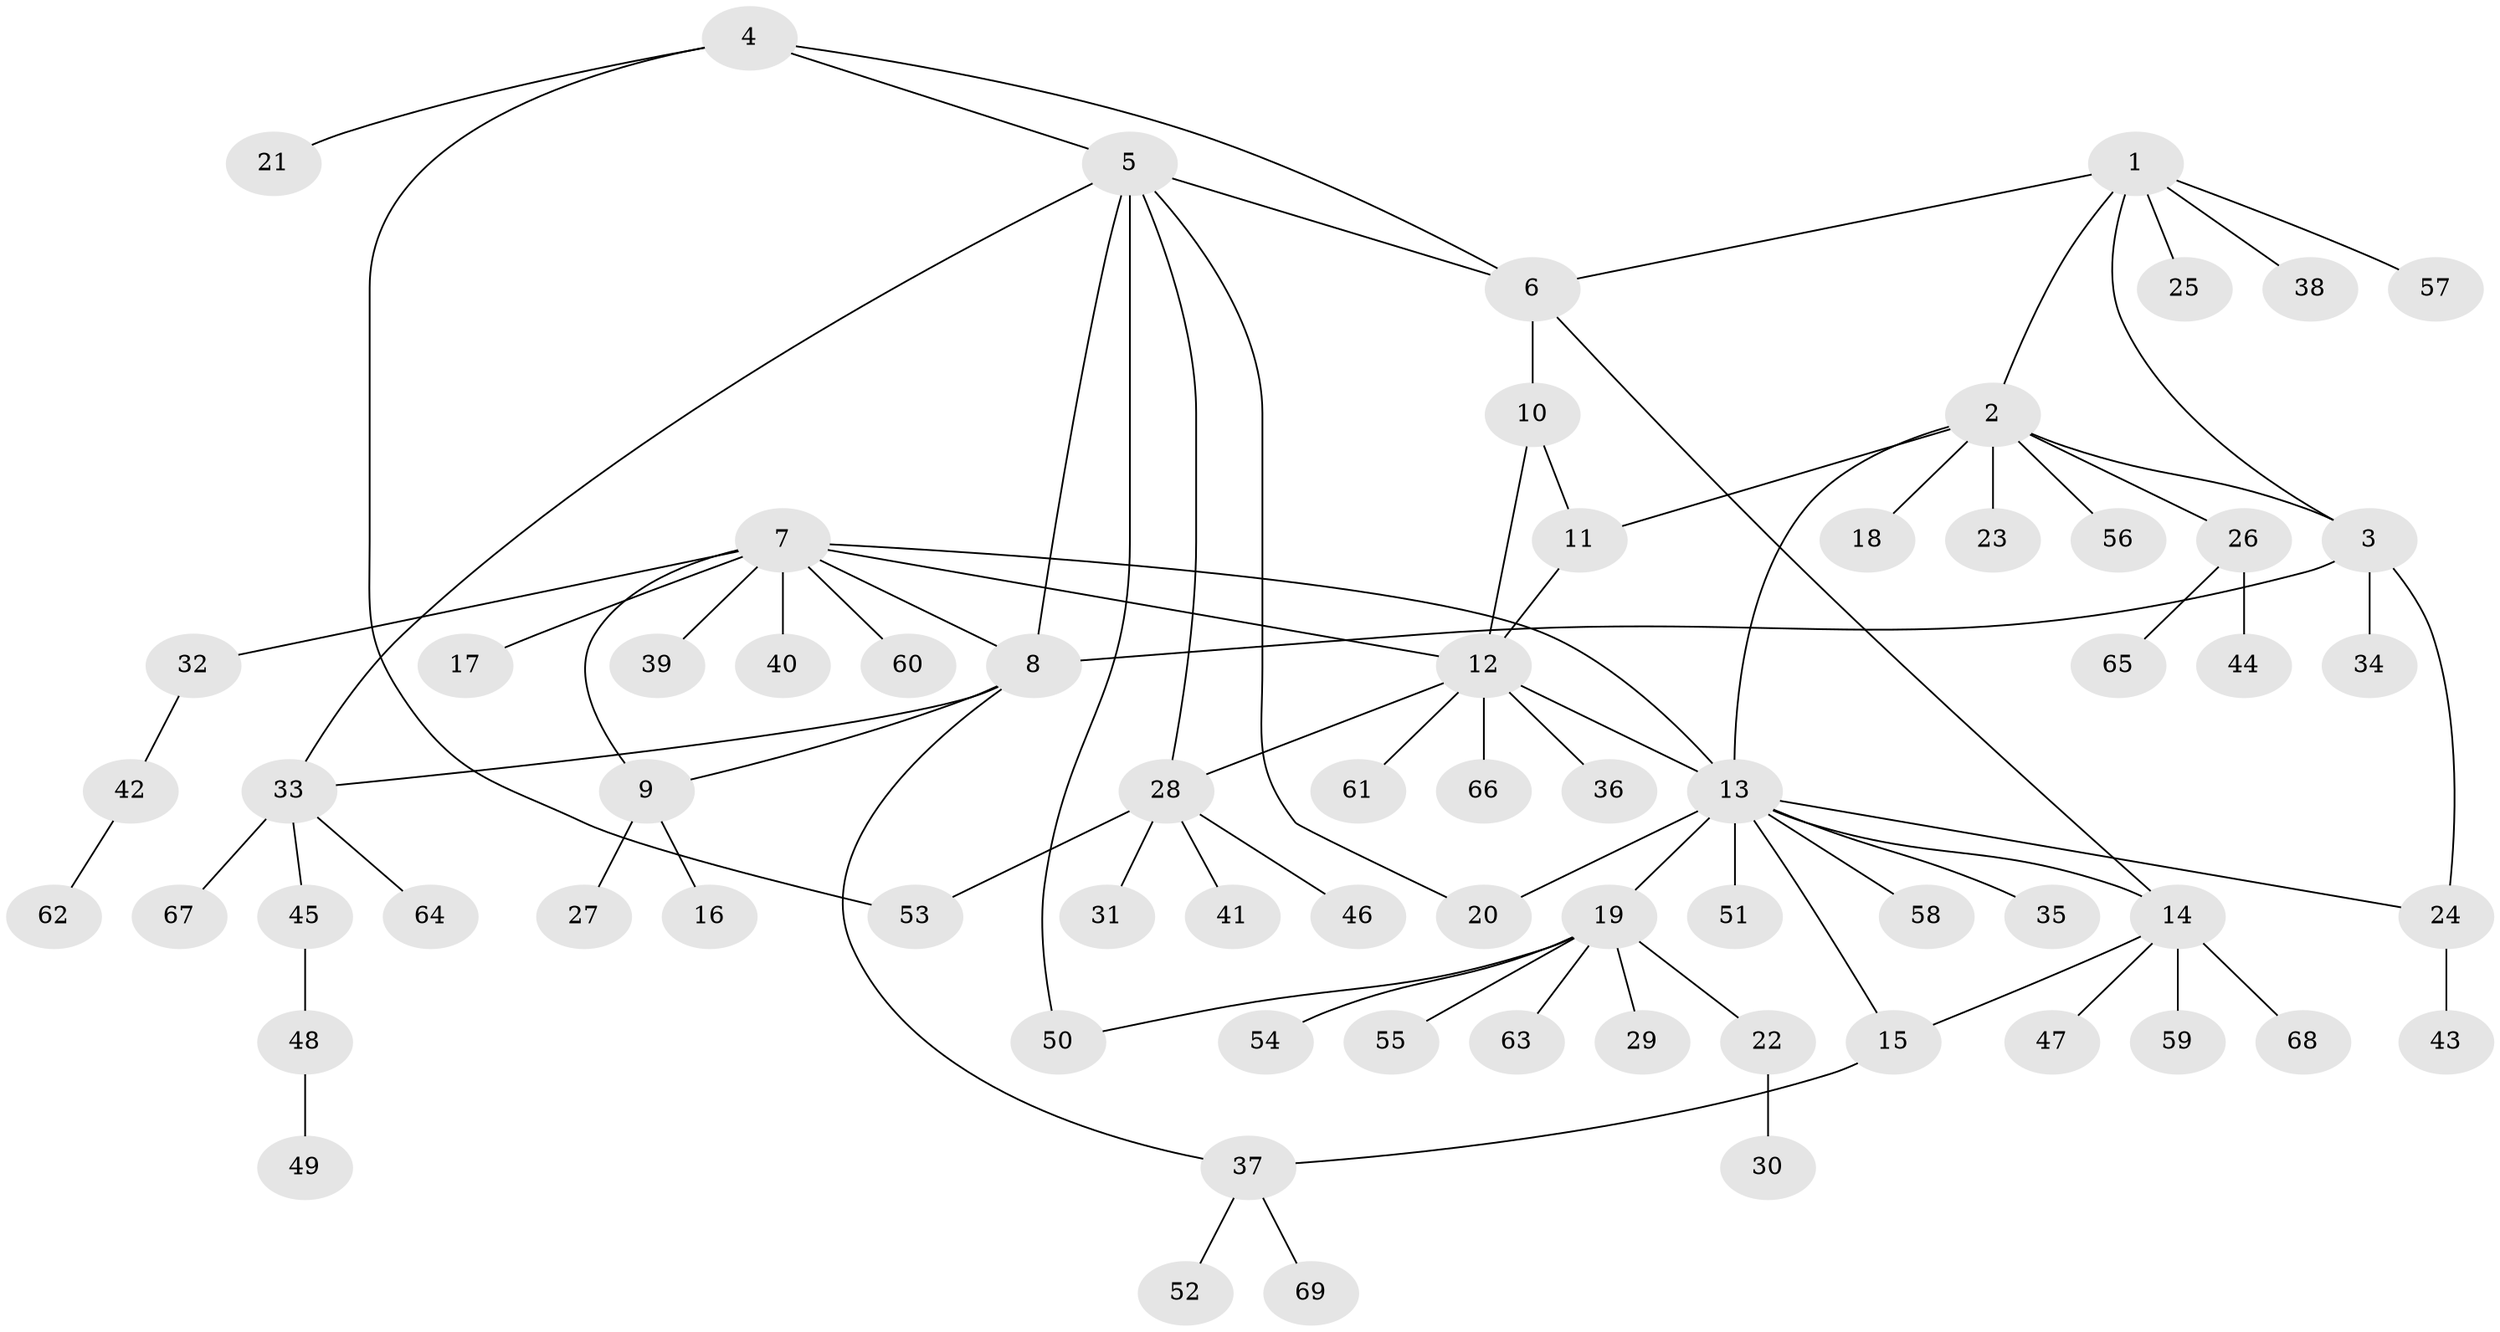 // coarse degree distribution, {5: 0.04, 9: 0.04, 4: 0.04, 6: 0.08, 8: 0.04, 3: 0.04, 7: 0.02, 1: 0.58, 2: 0.12}
// Generated by graph-tools (version 1.1) at 2025/42/03/06/25 10:42:11]
// undirected, 69 vertices, 86 edges
graph export_dot {
graph [start="1"]
  node [color=gray90,style=filled];
  1;
  2;
  3;
  4;
  5;
  6;
  7;
  8;
  9;
  10;
  11;
  12;
  13;
  14;
  15;
  16;
  17;
  18;
  19;
  20;
  21;
  22;
  23;
  24;
  25;
  26;
  27;
  28;
  29;
  30;
  31;
  32;
  33;
  34;
  35;
  36;
  37;
  38;
  39;
  40;
  41;
  42;
  43;
  44;
  45;
  46;
  47;
  48;
  49;
  50;
  51;
  52;
  53;
  54;
  55;
  56;
  57;
  58;
  59;
  60;
  61;
  62;
  63;
  64;
  65;
  66;
  67;
  68;
  69;
  1 -- 2;
  1 -- 3;
  1 -- 6;
  1 -- 25;
  1 -- 38;
  1 -- 57;
  2 -- 3;
  2 -- 11;
  2 -- 13;
  2 -- 18;
  2 -- 23;
  2 -- 26;
  2 -- 56;
  3 -- 8;
  3 -- 24;
  3 -- 34;
  4 -- 5;
  4 -- 6;
  4 -- 21;
  4 -- 53;
  5 -- 6;
  5 -- 8;
  5 -- 20;
  5 -- 28;
  5 -- 33;
  5 -- 50;
  6 -- 10;
  6 -- 14;
  7 -- 8;
  7 -- 9;
  7 -- 12;
  7 -- 13;
  7 -- 17;
  7 -- 32;
  7 -- 39;
  7 -- 40;
  7 -- 60;
  8 -- 9;
  8 -- 33;
  8 -- 37;
  9 -- 16;
  9 -- 27;
  10 -- 11;
  10 -- 12;
  11 -- 12;
  12 -- 13;
  12 -- 28;
  12 -- 36;
  12 -- 61;
  12 -- 66;
  13 -- 14;
  13 -- 15;
  13 -- 19;
  13 -- 20;
  13 -- 24;
  13 -- 35;
  13 -- 51;
  13 -- 58;
  14 -- 15;
  14 -- 47;
  14 -- 59;
  14 -- 68;
  15 -- 37;
  19 -- 22;
  19 -- 29;
  19 -- 50;
  19 -- 54;
  19 -- 55;
  19 -- 63;
  22 -- 30;
  24 -- 43;
  26 -- 44;
  26 -- 65;
  28 -- 31;
  28 -- 41;
  28 -- 46;
  28 -- 53;
  32 -- 42;
  33 -- 45;
  33 -- 64;
  33 -- 67;
  37 -- 52;
  37 -- 69;
  42 -- 62;
  45 -- 48;
  48 -- 49;
}
